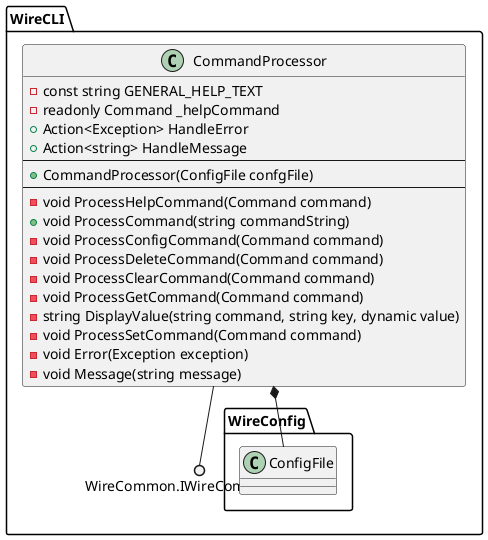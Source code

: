 @startuml

namespace WireCLI {
    CommandProcessor *-- WireConfig.ConfigFile   
    CommandProcessor --() WireCommon.IWireCommunicator

    class WireCLI.CommandProcessor {
        -const string GENERAL_HELP_TEXT
        -readonly Command _helpCommand
        +Action<Exception> HandleError
        +Action<string> HandleMessage
        --
        +CommandProcessor(ConfigFile confgFile)
        --
        -void ProcessHelpCommand(Command command)
        +void ProcessCommand(string commandString)
        -void ProcessConfigCommand(Command command)
        -void ProcessDeleteCommand(Command command)
        -void ProcessClearCommand(Command command)
        -void ProcessGetCommand(Command command)
        -string DisplayValue(string command, string key, dynamic value)
        -void ProcessSetCommand(Command command)
        -void Error(Exception exception)
        -void Message(string message)
    } 
}

@enduml